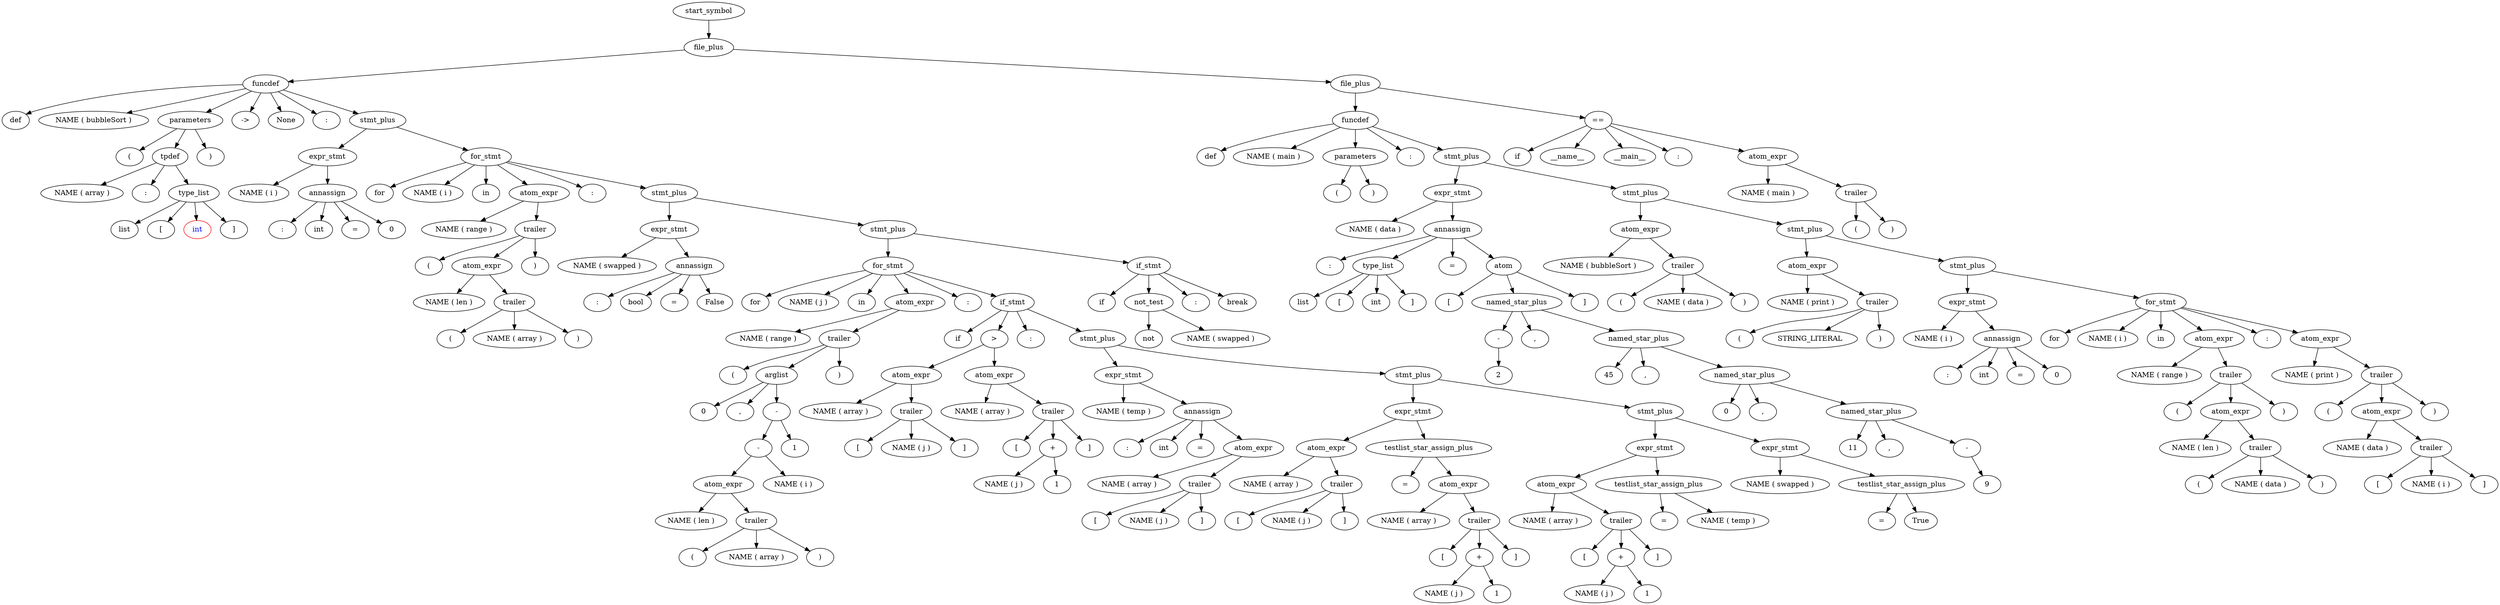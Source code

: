 digraph G {
  ordering="out"
  0 [label="int" color="red" fontcolor="blue"];
  2 [label="list"];
  3 [label="["];
  4 [label="]"];
  5 [label="type_list"];
  22 [label="NAME ( array )"];
  23 [label=":"];
  24 [label="tpdef"];
  27 [label="("];
  28 [label=")"];
  29 [label="parameters"];
  30 [label="None"];
  46 [label="NAME ( i )"];
  64 [label="int"];
  81 [label="0"];
  100 [label=":"];
  101 [label="="];
  102 [label="annassign"];
  103 [label="expr_stmt"];
  108 [label="NAME ( i )"];
  121 [label="NAME ( range )"];
  123 [label="NAME ( len )"];
  125 [label="NAME ( array )"];
  143 [label="("];
  144 [label=")"];
  145 [label="trailer"];
  147 [label="atom_expr"];
  163 [label="("];
  164 [label=")"];
  165 [label="trailer"];
  167 [label="atom_expr"];
  182 [label="NAME ( swapped )"];
  200 [label="bool"];
  217 [label="False"];
  235 [label=":"];
  236 [label="="];
  237 [label="annassign"];
  238 [label="expr_stmt"];
  243 [label="NAME ( j )"];
  256 [label="NAME ( range )"];
  258 [label="0"];
  276 [label="NAME ( len )"];
  278 [label="NAME ( array )"];
  296 [label="("];
  297 [label=")"];
  298 [label="trailer"];
  300 [label="atom_expr"];
  305 [label="NAME ( i )"];
  312 [label="-"];
  313 [label="1"];
  321 [label="-"];
  333 [label=","];
  334 [label="arglist"];
  335 [label="("];
  336 [label=")"];
  337 [label="trailer"];
  339 [label="atom_expr"];
  354 [label="NAME ( array )"];
  356 [label="NAME ( j )"];
  374 [label="["];
  375 [label="]"];
  376 [label="trailer"];
  378 [label="atom_expr"];
  389 [label="NAME ( array )"];
  391 [label="NAME ( j )"];
  398 [label="1"];
  406 [label="+"];
  418 [label="["];
  419 [label="]"];
  420 [label="trailer"];
  422 [label="atom_expr"];
  432 [label=">"];
  438 [label="NAME ( temp )"];
  456 [label="int"];
  473 [label="NAME ( array )"];
  475 [label="NAME ( j )"];
  493 [label="["];
  494 [label="]"];
  495 [label="trailer"];
  497 [label="atom_expr"];
  513 [label=":"];
  514 [label="="];
  515 [label="annassign"];
  516 [label="expr_stmt"];
  521 [label="NAME ( array )"];
  523 [label="NAME ( j )"];
  541 [label="["];
  542 [label="]"];
  543 [label="trailer"];
  545 [label="atom_expr"];
  561 [label="NAME ( array )"];
  563 [label="NAME ( j )"];
  570 [label="1"];
  578 [label="+"];
  590 [label="["];
  591 [label="]"];
  592 [label="trailer"];
  594 [label="atom_expr"];
  610 [label="="];
  611 [label="testlist_star_assign_plus"];
  612 [label="expr_stmt"];
  617 [label="NAME ( array )"];
  619 [label="NAME ( j )"];
  626 [label="1"];
  634 [label="+"];
  646 [label="["];
  647 [label="]"];
  648 [label="trailer"];
  650 [label="atom_expr"];
  666 [label="NAME ( temp )"];
  684 [label="="];
  685 [label="testlist_star_assign_plus"];
  686 [label="expr_stmt"];
  691 [label="NAME ( swapped )"];
  709 [label="True"];
  727 [label="="];
  728 [label="testlist_star_assign_plus"];
  729 [label="expr_stmt"];
  735 [label="stmt_plus"];
  736 [label="stmt_plus"];
  737 [label="stmt_plus"];
  739 [label="if"];
  740 [label=":"];
  741 [label="if_stmt"];
  746 [label="for"];
  747 [label="in"];
  748 [label=":"];
  749 [label="for_stmt"];
  752 [label="NAME ( swapped )"];
  765 [label="not"];
  766 [label="not_test"];
  771 [label="break"];
  780 [label="if"];
  781 [label=":"];
  782 [label="if_stmt"];
  786 [label="stmt_plus"];
  787 [label="stmt_plus"];
  789 [label="for"];
  790 [label="in"];
  791 [label=":"];
  792 [label="for_stmt"];
  796 [label="stmt_plus"];
  798 [label="def"];
  799 [label="NAME ( bubbleSort )"];
  800 [label="->"];
  801 [label=":"];
  802 [label="funcdef"];
  805 [label="("];
  806 [label=")"];
  807 [label="parameters"];
  808 [label="NAME ( data )"];
  826 [label="int"];
  828 [label="list"];
  829 [label="["];
  830 [label="]"];
  831 [label="type_list"];
  848 [label="2"];
  855 [label="-"];
  869 [label="45"];
  888 [label="0"];
  907 [label="11"];
  926 [label="9"];
  933 [label="-"];
  948 [label=","];
  949 [label="named_star_plus"];
  950 [label=","];
  951 [label="named_star_plus"];
  952 [label=","];
  953 [label="named_star_plus"];
  954 [label=","];
  955 [label="named_star_plus"];
  957 [label="["];
  958 [label="]"];
  959 [label="atom"];
  976 [label=":"];
  977 [label="="];
  978 [label="annassign"];
  979 [label="expr_stmt"];
  984 [label="NAME ( bubbleSort )"];
  986 [label="NAME ( data )"];
  1004 [label="("];
  1005 [label=")"];
  1006 [label="trailer"];
  1008 [label="atom_expr"];
  1029 [label="NAME ( print )"];
  1031 [label="STRING_LITERAL"];
  1050 [label="("];
  1051 [label=")"];
  1052 [label="trailer"];
  1054 [label="atom_expr"];
  1075 [label="NAME ( i )"];
  1093 [label="int"];
  1110 [label="0"];
  1129 [label=":"];
  1130 [label="="];
  1131 [label="annassign"];
  1132 [label="expr_stmt"];
  1137 [label="NAME ( i )"];
  1150 [label="NAME ( range )"];
  1152 [label="NAME ( len )"];
  1154 [label="NAME ( data )"];
  1172 [label="("];
  1173 [label=")"];
  1174 [label="trailer"];
  1176 [label="atom_expr"];
  1192 [label="("];
  1193 [label=")"];
  1194 [label="trailer"];
  1196 [label="atom_expr"];
  1211 [label="NAME ( print )"];
  1213 [label="NAME ( data )"];
  1215 [label="NAME ( i )"];
  1233 [label="["];
  1234 [label="]"];
  1235 [label="trailer"];
  1237 [label="atom_expr"];
  1253 [label="("];
  1254 [label=")"];
  1255 [label="trailer"];
  1257 [label="atom_expr"];
  1280 [label="for"];
  1281 [label="in"];
  1282 [label=":"];
  1283 [label="for_stmt"];
  1287 [label="stmt_plus"];
  1288 [label="stmt_plus"];
  1289 [label="stmt_plus"];
  1290 [label="stmt_plus"];
  1292 [label="def"];
  1293 [label="NAME ( main )"];
  1294 [label=":"];
  1295 [label="funcdef"];
  1298 [label="NAME ( main )"];
  1300 [label="("];
  1301 [label=")"];
  1302 [label="trailer"];
  1304 [label="atom_expr"];
  1327 [label="if"];
  1328 [label="__name__"];
  1330 [label="__main__"];
  1331 [label=":"];
  1332 [label="=="];
  1336 [label="file_plus"];
  1337 [label="file_plus"];
  1339 [label="start_symbol"];
  5 -> 2;
  5 -> 3;
  5 -> 0;
  5 -> 4;
  24 -> 22;
  24 -> 23;
  24 -> 5;
  29 -> 27;
  29 -> 24;
  29 -> 28;
  102 -> 100;
  102 -> 64;
  102 -> 101;
  102 -> 81;
  103 -> 46;
  103 -> 102;
  145 -> 143;
  145 -> 125;
  145 -> 144;
  147 -> 123;
  147 -> 145;
  165 -> 163;
  165 -> 147;
  165 -> 164;
  167 -> 121;
  167 -> 165;
  237 -> 235;
  237 -> 200;
  237 -> 236;
  237 -> 217;
  238 -> 182;
  238 -> 237;
  298 -> 296;
  298 -> 278;
  298 -> 297;
  300 -> 276;
  300 -> 298;
  312 -> 300;
  312 -> 305;
  321 -> 312;
  321 -> 313;
  334 -> 258;
  334 -> 333;
  334 -> 321;
  337 -> 335;
  337 -> 334;
  337 -> 336;
  339 -> 256;
  339 -> 337;
  376 -> 374;
  376 -> 356;
  376 -> 375;
  378 -> 354;
  378 -> 376;
  406 -> 391;
  406 -> 398;
  420 -> 418;
  420 -> 406;
  420 -> 419;
  422 -> 389;
  422 -> 420;
  432 -> 378;
  432 -> 422;
  495 -> 493;
  495 -> 475;
  495 -> 494;
  497 -> 473;
  497 -> 495;
  515 -> 513;
  515 -> 456;
  515 -> 514;
  515 -> 497;
  516 -> 438;
  516 -> 515;
  543 -> 541;
  543 -> 523;
  543 -> 542;
  545 -> 521;
  545 -> 543;
  578 -> 563;
  578 -> 570;
  592 -> 590;
  592 -> 578;
  592 -> 591;
  594 -> 561;
  594 -> 592;
  611 -> 610;
  611 -> 594;
  612 -> 545;
  612 -> 611;
  634 -> 619;
  634 -> 626;
  648 -> 646;
  648 -> 634;
  648 -> 647;
  650 -> 617;
  650 -> 648;
  685 -> 684;
  685 -> 666;
  686 -> 650;
  686 -> 685;
  728 -> 727;
  728 -> 709;
  729 -> 691;
  729 -> 728;
  735 -> 686;
  735 -> 729;
  736 -> 612;
  736 -> 735;
  737 -> 516;
  737 -> 736;
  741 -> 739;
  741 -> 432;
  741 -> 740;
  741 -> 737;
  749 -> 746;
  749 -> 243;
  749 -> 747;
  749 -> 339;
  749 -> 748;
  749 -> 741;
  766 -> 765;
  766 -> 752;
  782 -> 780;
  782 -> 766;
  782 -> 781;
  782 -> 771;
  786 -> 749;
  786 -> 782;
  787 -> 238;
  787 -> 786;
  792 -> 789;
  792 -> 108;
  792 -> 790;
  792 -> 167;
  792 -> 791;
  792 -> 787;
  796 -> 103;
  796 -> 792;
  802 -> 798;
  802 -> 799;
  802 -> 29;
  802 -> 800;
  802 -> 30;
  802 -> 801;
  802 -> 796;
  807 -> 805;
  807 -> 806;
  831 -> 828;
  831 -> 829;
  831 -> 826;
  831 -> 830;
  855 -> 848;
  933 -> 926;
  949 -> 907;
  949 -> 948;
  949 -> 933;
  951 -> 888;
  951 -> 950;
  951 -> 949;
  953 -> 869;
  953 -> 952;
  953 -> 951;
  955 -> 855;
  955 -> 954;
  955 -> 953;
  959 -> 957;
  959 -> 955;
  959 -> 958;
  978 -> 976;
  978 -> 831;
  978 -> 977;
  978 -> 959;
  979 -> 808;
  979 -> 978;
  1006 -> 1004;
  1006 -> 986;
  1006 -> 1005;
  1008 -> 984;
  1008 -> 1006;
  1052 -> 1050;
  1052 -> 1031;
  1052 -> 1051;
  1054 -> 1029;
  1054 -> 1052;
  1131 -> 1129;
  1131 -> 1093;
  1131 -> 1130;
  1131 -> 1110;
  1132 -> 1075;
  1132 -> 1131;
  1174 -> 1172;
  1174 -> 1154;
  1174 -> 1173;
  1176 -> 1152;
  1176 -> 1174;
  1194 -> 1192;
  1194 -> 1176;
  1194 -> 1193;
  1196 -> 1150;
  1196 -> 1194;
  1235 -> 1233;
  1235 -> 1215;
  1235 -> 1234;
  1237 -> 1213;
  1237 -> 1235;
  1255 -> 1253;
  1255 -> 1237;
  1255 -> 1254;
  1257 -> 1211;
  1257 -> 1255;
  1283 -> 1280;
  1283 -> 1137;
  1283 -> 1281;
  1283 -> 1196;
  1283 -> 1282;
  1283 -> 1257;
  1287 -> 1132;
  1287 -> 1283;
  1288 -> 1054;
  1288 -> 1287;
  1289 -> 1008;
  1289 -> 1288;
  1290 -> 979;
  1290 -> 1289;
  1295 -> 1292;
  1295 -> 1293;
  1295 -> 807;
  1295 -> 1294;
  1295 -> 1290;
  1302 -> 1300;
  1302 -> 1301;
  1304 -> 1298;
  1304 -> 1302;
  1332 -> 1327;
  1332 -> 1328;
  1332 -> 1330;
  1332 -> 1331;
  1332 -> 1304;
  1336 -> 1295;
  1336 -> 1332;
  1337 -> 802;
  1337 -> 1336;
  1339 -> 1337;
}
